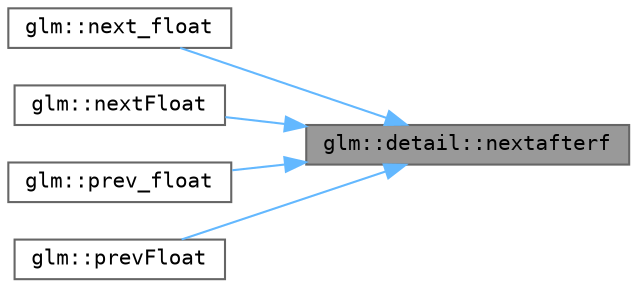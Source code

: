 digraph "glm::detail::nextafterf"
{
 // LATEX_PDF_SIZE
  bgcolor="transparent";
  edge [fontname=Terminal,fontsize=10,labelfontname=Helvetica,labelfontsize=10];
  node [fontname=Terminal,fontsize=10,shape=box,height=0.2,width=0.4];
  rankdir="RL";
  Node1 [label="glm::detail::nextafterf",height=0.2,width=0.4,color="gray40", fillcolor="grey60", style="filled", fontcolor="black",tooltip=" "];
  Node1 -> Node2 [dir="back",color="steelblue1",style="solid"];
  Node2 [label="glm::next_float",height=0.2,width=0.4,color="grey40", fillcolor="white", style="filled",URL="$namespaceglm.html#a1bc2c4516924480500c169e9356f6671",tooltip=" "];
  Node1 -> Node3 [dir="back",color="steelblue1",style="solid"];
  Node3 [label="glm::nextFloat",height=0.2,width=0.4,color="grey40", fillcolor="white", style="filled",URL="$namespaceglm.html#a82d4592ddac2d02d3674f17fd36b5949",tooltip=" "];
  Node1 -> Node4 [dir="back",color="steelblue1",style="solid"];
  Node4 [label="glm::prev_float",height=0.2,width=0.4,color="grey40", fillcolor="white", style="filled",URL="$namespaceglm.html#affb50f97e27330aa92db3bfd0276c9e8",tooltip=" "];
  Node1 -> Node5 [dir="back",color="steelblue1",style="solid"];
  Node5 [label="glm::prevFloat",height=0.2,width=0.4,color="grey40", fillcolor="white", style="filled",URL="$namespaceglm.html#aca301439e4035fb0c6745cfc72c13ae0",tooltip=" "];
}
